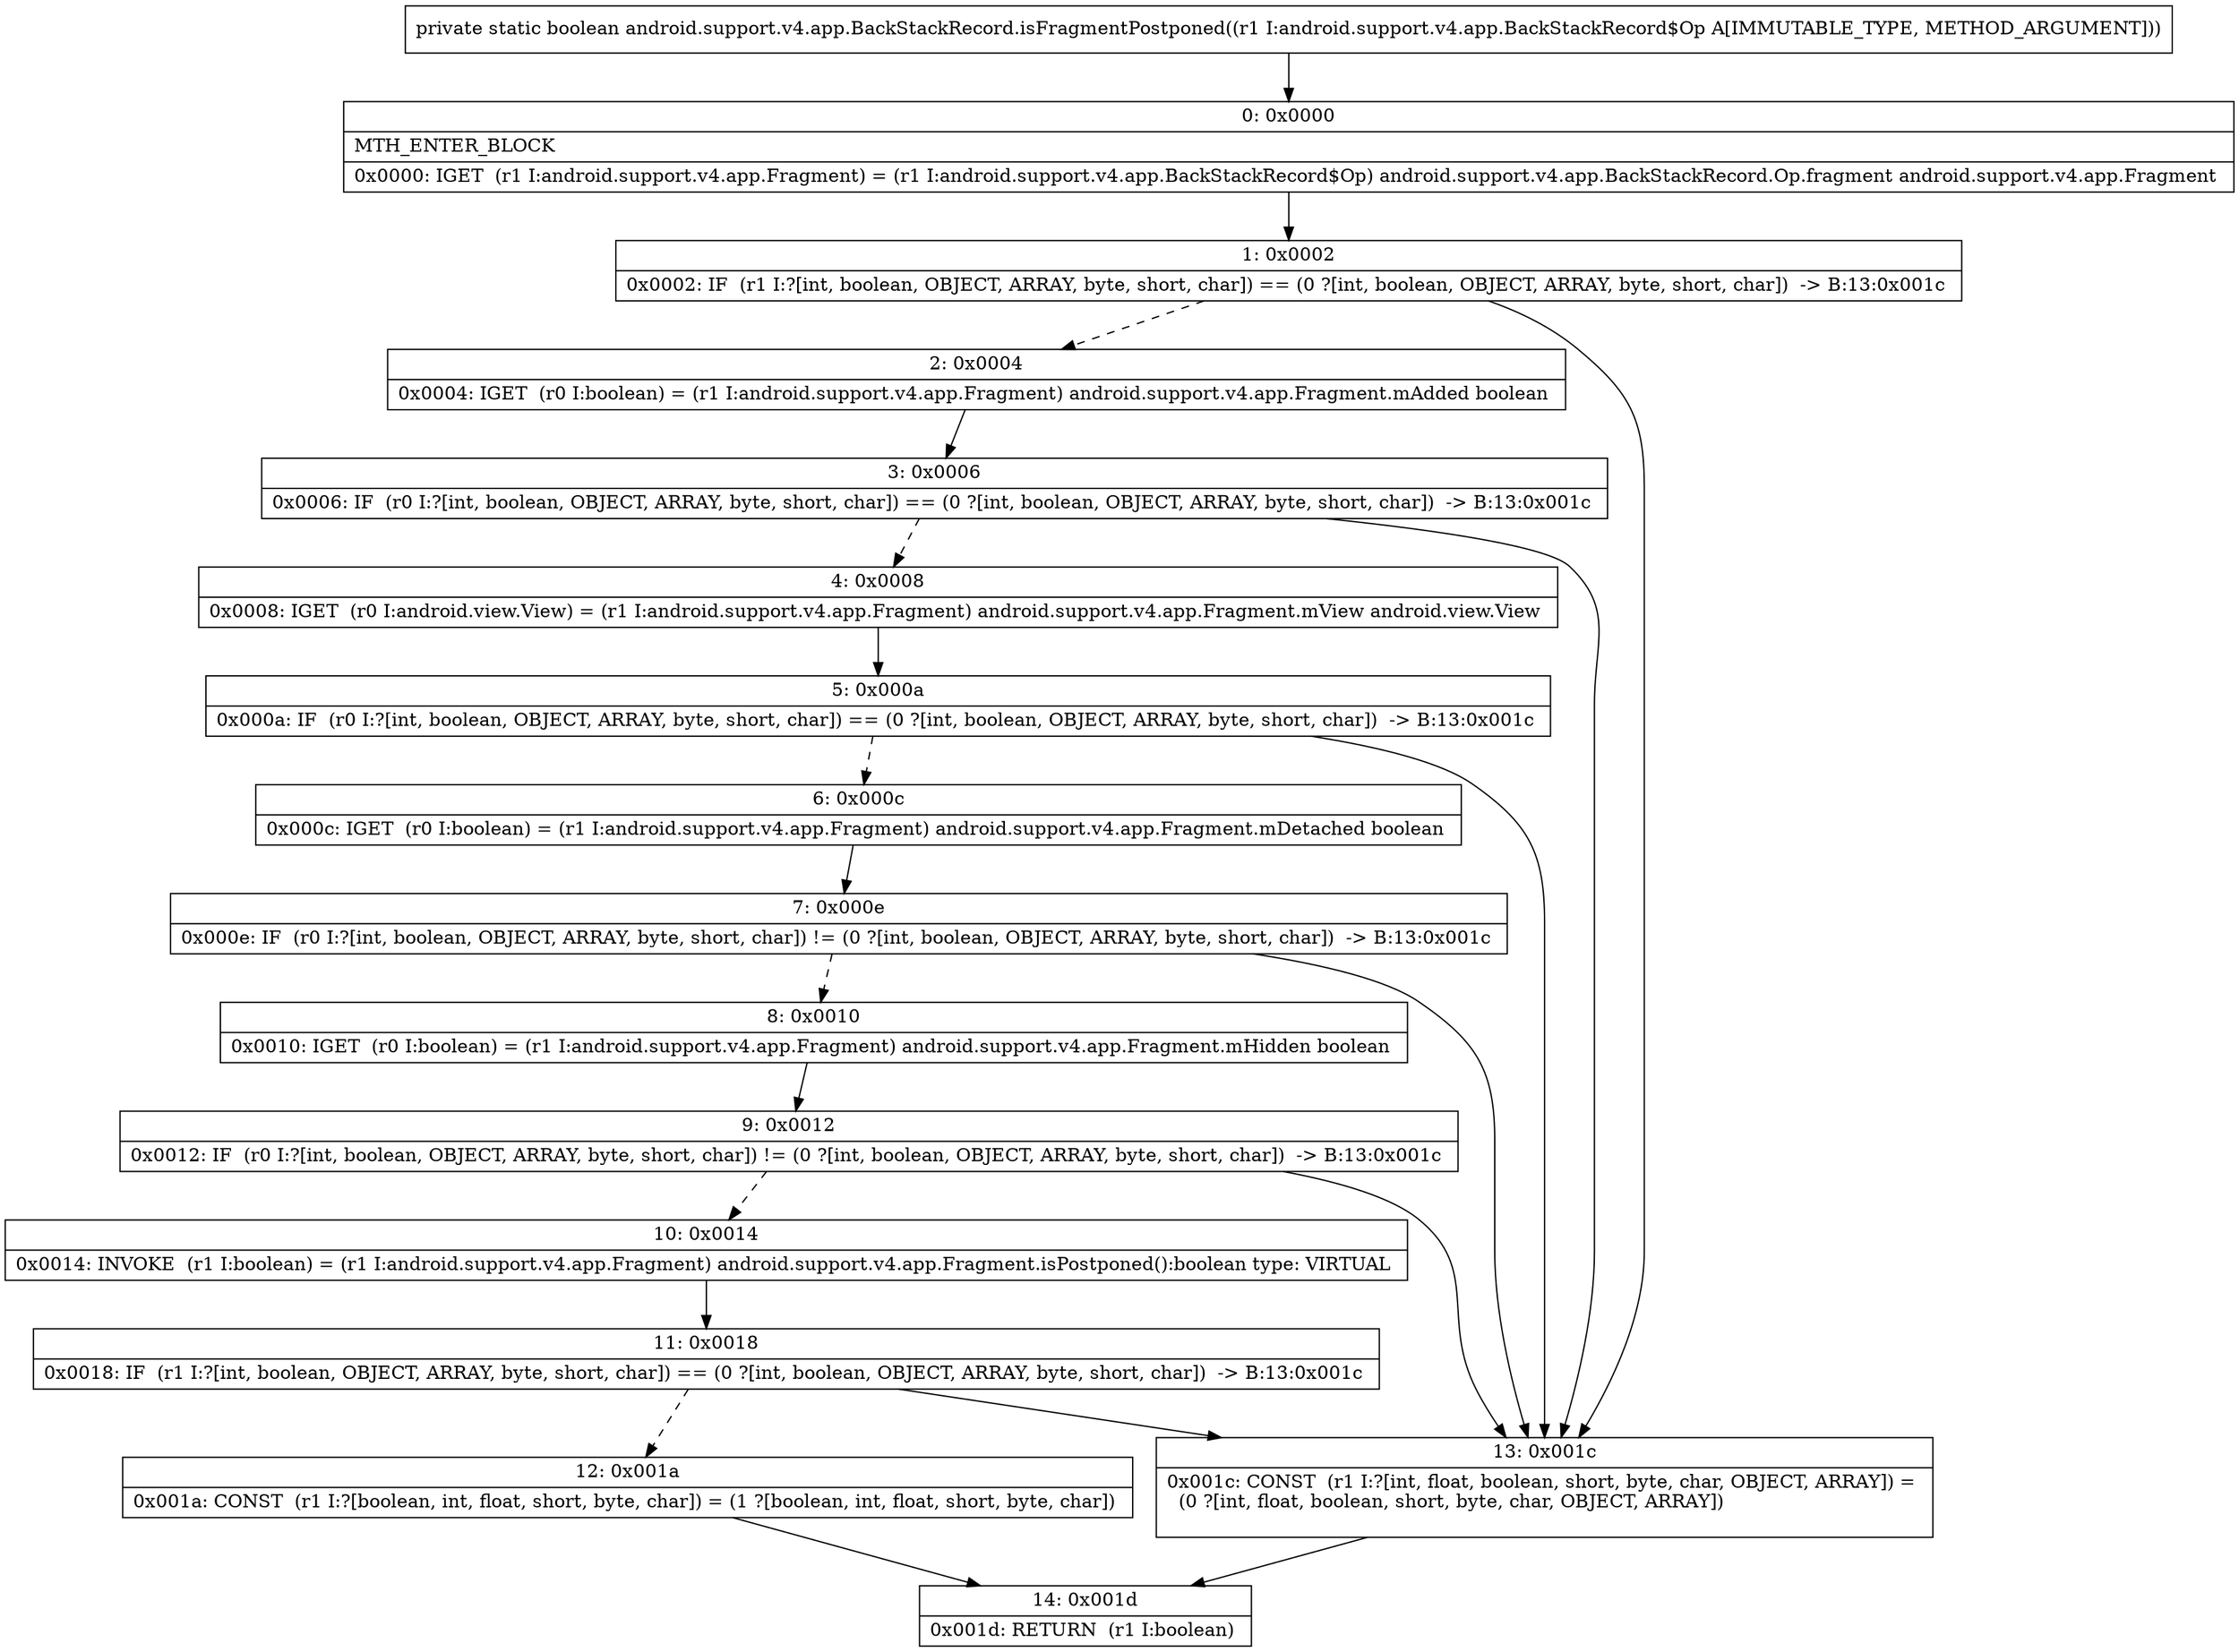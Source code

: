 digraph "CFG forandroid.support.v4.app.BackStackRecord.isFragmentPostponed(Landroid\/support\/v4\/app\/BackStackRecord$Op;)Z" {
Node_0 [shape=record,label="{0\:\ 0x0000|MTH_ENTER_BLOCK\l|0x0000: IGET  (r1 I:android.support.v4.app.Fragment) = (r1 I:android.support.v4.app.BackStackRecord$Op) android.support.v4.app.BackStackRecord.Op.fragment android.support.v4.app.Fragment \l}"];
Node_1 [shape=record,label="{1\:\ 0x0002|0x0002: IF  (r1 I:?[int, boolean, OBJECT, ARRAY, byte, short, char]) == (0 ?[int, boolean, OBJECT, ARRAY, byte, short, char])  \-\> B:13:0x001c \l}"];
Node_2 [shape=record,label="{2\:\ 0x0004|0x0004: IGET  (r0 I:boolean) = (r1 I:android.support.v4.app.Fragment) android.support.v4.app.Fragment.mAdded boolean \l}"];
Node_3 [shape=record,label="{3\:\ 0x0006|0x0006: IF  (r0 I:?[int, boolean, OBJECT, ARRAY, byte, short, char]) == (0 ?[int, boolean, OBJECT, ARRAY, byte, short, char])  \-\> B:13:0x001c \l}"];
Node_4 [shape=record,label="{4\:\ 0x0008|0x0008: IGET  (r0 I:android.view.View) = (r1 I:android.support.v4.app.Fragment) android.support.v4.app.Fragment.mView android.view.View \l}"];
Node_5 [shape=record,label="{5\:\ 0x000a|0x000a: IF  (r0 I:?[int, boolean, OBJECT, ARRAY, byte, short, char]) == (0 ?[int, boolean, OBJECT, ARRAY, byte, short, char])  \-\> B:13:0x001c \l}"];
Node_6 [shape=record,label="{6\:\ 0x000c|0x000c: IGET  (r0 I:boolean) = (r1 I:android.support.v4.app.Fragment) android.support.v4.app.Fragment.mDetached boolean \l}"];
Node_7 [shape=record,label="{7\:\ 0x000e|0x000e: IF  (r0 I:?[int, boolean, OBJECT, ARRAY, byte, short, char]) != (0 ?[int, boolean, OBJECT, ARRAY, byte, short, char])  \-\> B:13:0x001c \l}"];
Node_8 [shape=record,label="{8\:\ 0x0010|0x0010: IGET  (r0 I:boolean) = (r1 I:android.support.v4.app.Fragment) android.support.v4.app.Fragment.mHidden boolean \l}"];
Node_9 [shape=record,label="{9\:\ 0x0012|0x0012: IF  (r0 I:?[int, boolean, OBJECT, ARRAY, byte, short, char]) != (0 ?[int, boolean, OBJECT, ARRAY, byte, short, char])  \-\> B:13:0x001c \l}"];
Node_10 [shape=record,label="{10\:\ 0x0014|0x0014: INVOKE  (r1 I:boolean) = (r1 I:android.support.v4.app.Fragment) android.support.v4.app.Fragment.isPostponed():boolean type: VIRTUAL \l}"];
Node_11 [shape=record,label="{11\:\ 0x0018|0x0018: IF  (r1 I:?[int, boolean, OBJECT, ARRAY, byte, short, char]) == (0 ?[int, boolean, OBJECT, ARRAY, byte, short, char])  \-\> B:13:0x001c \l}"];
Node_12 [shape=record,label="{12\:\ 0x001a|0x001a: CONST  (r1 I:?[boolean, int, float, short, byte, char]) = (1 ?[boolean, int, float, short, byte, char]) \l}"];
Node_13 [shape=record,label="{13\:\ 0x001c|0x001c: CONST  (r1 I:?[int, float, boolean, short, byte, char, OBJECT, ARRAY]) = \l  (0 ?[int, float, boolean, short, byte, char, OBJECT, ARRAY])\l \l}"];
Node_14 [shape=record,label="{14\:\ 0x001d|0x001d: RETURN  (r1 I:boolean) \l}"];
MethodNode[shape=record,label="{private static boolean android.support.v4.app.BackStackRecord.isFragmentPostponed((r1 I:android.support.v4.app.BackStackRecord$Op A[IMMUTABLE_TYPE, METHOD_ARGUMENT])) }"];
MethodNode -> Node_0;
Node_0 -> Node_1;
Node_1 -> Node_2[style=dashed];
Node_1 -> Node_13;
Node_2 -> Node_3;
Node_3 -> Node_4[style=dashed];
Node_3 -> Node_13;
Node_4 -> Node_5;
Node_5 -> Node_6[style=dashed];
Node_5 -> Node_13;
Node_6 -> Node_7;
Node_7 -> Node_8[style=dashed];
Node_7 -> Node_13;
Node_8 -> Node_9;
Node_9 -> Node_10[style=dashed];
Node_9 -> Node_13;
Node_10 -> Node_11;
Node_11 -> Node_12[style=dashed];
Node_11 -> Node_13;
Node_12 -> Node_14;
Node_13 -> Node_14;
}

